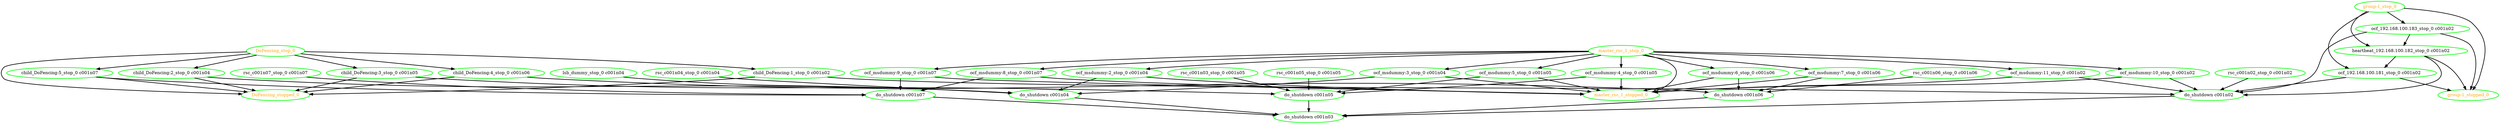  digraph "g" {
"DoFencing_stop_0" -> "DoFencing_stopped_0" [ style = bold]
"DoFencing_stop_0" -> "child_DoFencing:1_stop_0 c001n02" [ style = bold]
"DoFencing_stop_0" -> "child_DoFencing:2_stop_0 c001n04" [ style = bold]
"DoFencing_stop_0" -> "child_DoFencing:3_stop_0 c001n05" [ style = bold]
"DoFencing_stop_0" -> "child_DoFencing:4_stop_0 c001n06" [ style = bold]
"DoFencing_stop_0" -> "child_DoFencing:5_stop_0 c001n07" [ style = bold]
"DoFencing_stop_0" [ style=bold color="green" fontcolor="orange" ]
"DoFencing_stopped_0" [ style=bold color="green" fontcolor="orange" ]
"child_DoFencing:1_stop_0 c001n02" -> "DoFencing_stopped_0" [ style = bold]
"child_DoFencing:1_stop_0 c001n02" -> "do_shutdown c001n02" [ style = bold]
"child_DoFencing:1_stop_0 c001n02" [ style=bold color="green" fontcolor="black" ]
"child_DoFencing:2_stop_0 c001n04" -> "DoFencing_stopped_0" [ style = bold]
"child_DoFencing:2_stop_0 c001n04" -> "do_shutdown c001n04" [ style = bold]
"child_DoFencing:2_stop_0 c001n04" [ style=bold color="green" fontcolor="black" ]
"child_DoFencing:3_stop_0 c001n05" -> "DoFencing_stopped_0" [ style = bold]
"child_DoFencing:3_stop_0 c001n05" -> "do_shutdown c001n05" [ style = bold]
"child_DoFencing:3_stop_0 c001n05" [ style=bold color="green" fontcolor="black" ]
"child_DoFencing:4_stop_0 c001n06" -> "DoFencing_stopped_0" [ style = bold]
"child_DoFencing:4_stop_0 c001n06" -> "do_shutdown c001n06" [ style = bold]
"child_DoFencing:4_stop_0 c001n06" [ style=bold color="green" fontcolor="black" ]
"child_DoFencing:5_stop_0 c001n07" -> "DoFencing_stopped_0" [ style = bold]
"child_DoFencing:5_stop_0 c001n07" -> "do_shutdown c001n07" [ style = bold]
"child_DoFencing:5_stop_0 c001n07" [ style=bold color="green" fontcolor="black" ]
"do_shutdown c001n02" -> "do_shutdown c001n03" [ style = bold]
"do_shutdown c001n02" [ style=bold color="green" fontcolor="black" ]
"do_shutdown c001n03" [ style=bold color="green" fontcolor="black" ]
"do_shutdown c001n04" -> "do_shutdown c001n03" [ style = bold]
"do_shutdown c001n04" [ style=bold color="green" fontcolor="black" ]
"do_shutdown c001n05" -> "do_shutdown c001n03" [ style = bold]
"do_shutdown c001n05" [ style=bold color="green" fontcolor="black" ]
"do_shutdown c001n06" -> "do_shutdown c001n03" [ style = bold]
"do_shutdown c001n06" [ style=bold color="green" fontcolor="black" ]
"do_shutdown c001n07" -> "do_shutdown c001n03" [ style = bold]
"do_shutdown c001n07" [ style=bold color="green" fontcolor="black" ]
"group-1_stop_0" -> "group-1_stopped_0" [ style = bold]
"group-1_stop_0" -> "heartbeat_192.168.100.182_stop_0 c001n02" [ style = bold]
"group-1_stop_0" -> "ocf_192.168.100.181_stop_0 c001n02" [ style = bold]
"group-1_stop_0" -> "ocf_192.168.100.183_stop_0 c001n02" [ style = bold]
"group-1_stop_0" [ style=bold color="green" fontcolor="orange" ]
"group-1_stopped_0" [ style=bold color="green" fontcolor="orange" ]
"heartbeat_192.168.100.182_stop_0 c001n02" -> "do_shutdown c001n02" [ style = bold]
"heartbeat_192.168.100.182_stop_0 c001n02" -> "group-1_stopped_0" [ style = bold]
"heartbeat_192.168.100.182_stop_0 c001n02" -> "ocf_192.168.100.181_stop_0 c001n02" [ style = bold]
"heartbeat_192.168.100.182_stop_0 c001n02" [ style=bold color="green" fontcolor="black" ]
"lsb_dummy_stop_0 c001n04" -> "do_shutdown c001n04" [ style = bold]
"lsb_dummy_stop_0 c001n04" [ style=bold color="green" fontcolor="black" ]
"master_rsc_1_stop_0" -> "master_rsc_1_stopped_0" [ style = bold]
"master_rsc_1_stop_0" -> "ocf_msdummy:10_stop_0 c001n02" [ style = bold]
"master_rsc_1_stop_0" -> "ocf_msdummy:11_stop_0 c001n02" [ style = bold]
"master_rsc_1_stop_0" -> "ocf_msdummy:2_stop_0 c001n04" [ style = bold]
"master_rsc_1_stop_0" -> "ocf_msdummy:3_stop_0 c001n04" [ style = bold]
"master_rsc_1_stop_0" -> "ocf_msdummy:4_stop_0 c001n05" [ style = bold]
"master_rsc_1_stop_0" -> "ocf_msdummy:5_stop_0 c001n05" [ style = bold]
"master_rsc_1_stop_0" -> "ocf_msdummy:6_stop_0 c001n06" [ style = bold]
"master_rsc_1_stop_0" -> "ocf_msdummy:7_stop_0 c001n06" [ style = bold]
"master_rsc_1_stop_0" -> "ocf_msdummy:8_stop_0 c001n07" [ style = bold]
"master_rsc_1_stop_0" -> "ocf_msdummy:9_stop_0 c001n07" [ style = bold]
"master_rsc_1_stop_0" [ style=bold color="green" fontcolor="orange" ]
"master_rsc_1_stopped_0" [ style=bold color="green" fontcolor="orange" ]
"ocf_192.168.100.181_stop_0 c001n02" -> "do_shutdown c001n02" [ style = bold]
"ocf_192.168.100.181_stop_0 c001n02" -> "group-1_stopped_0" [ style = bold]
"ocf_192.168.100.181_stop_0 c001n02" [ style=bold color="green" fontcolor="black" ]
"ocf_192.168.100.183_stop_0 c001n02" -> "do_shutdown c001n02" [ style = bold]
"ocf_192.168.100.183_stop_0 c001n02" -> "group-1_stopped_0" [ style = bold]
"ocf_192.168.100.183_stop_0 c001n02" -> "heartbeat_192.168.100.182_stop_0 c001n02" [ style = bold]
"ocf_192.168.100.183_stop_0 c001n02" [ style=bold color="green" fontcolor="black" ]
"ocf_msdummy:10_stop_0 c001n02" -> "do_shutdown c001n02" [ style = bold]
"ocf_msdummy:10_stop_0 c001n02" -> "master_rsc_1_stopped_0" [ style = bold]
"ocf_msdummy:10_stop_0 c001n02" [ style=bold color="green" fontcolor="black" ]
"ocf_msdummy:11_stop_0 c001n02" -> "do_shutdown c001n02" [ style = bold]
"ocf_msdummy:11_stop_0 c001n02" -> "master_rsc_1_stopped_0" [ style = bold]
"ocf_msdummy:11_stop_0 c001n02" [ style=bold color="green" fontcolor="black" ]
"ocf_msdummy:2_stop_0 c001n04" -> "do_shutdown c001n04" [ style = bold]
"ocf_msdummy:2_stop_0 c001n04" -> "master_rsc_1_stopped_0" [ style = bold]
"ocf_msdummy:2_stop_0 c001n04" [ style=bold color="green" fontcolor="black" ]
"ocf_msdummy:3_stop_0 c001n04" -> "do_shutdown c001n04" [ style = bold]
"ocf_msdummy:3_stop_0 c001n04" -> "master_rsc_1_stopped_0" [ style = bold]
"ocf_msdummy:3_stop_0 c001n04" [ style=bold color="green" fontcolor="black" ]
"ocf_msdummy:4_stop_0 c001n05" -> "do_shutdown c001n05" [ style = bold]
"ocf_msdummy:4_stop_0 c001n05" -> "master_rsc_1_stopped_0" [ style = bold]
"ocf_msdummy:4_stop_0 c001n05" [ style=bold color="green" fontcolor="black" ]
"ocf_msdummy:5_stop_0 c001n05" -> "do_shutdown c001n05" [ style = bold]
"ocf_msdummy:5_stop_0 c001n05" -> "master_rsc_1_stopped_0" [ style = bold]
"ocf_msdummy:5_stop_0 c001n05" [ style=bold color="green" fontcolor="black" ]
"ocf_msdummy:6_stop_0 c001n06" -> "do_shutdown c001n06" [ style = bold]
"ocf_msdummy:6_stop_0 c001n06" -> "master_rsc_1_stopped_0" [ style = bold]
"ocf_msdummy:6_stop_0 c001n06" [ style=bold color="green" fontcolor="black" ]
"ocf_msdummy:7_stop_0 c001n06" -> "do_shutdown c001n06" [ style = bold]
"ocf_msdummy:7_stop_0 c001n06" -> "master_rsc_1_stopped_0" [ style = bold]
"ocf_msdummy:7_stop_0 c001n06" [ style=bold color="green" fontcolor="black" ]
"ocf_msdummy:8_stop_0 c001n07" -> "do_shutdown c001n07" [ style = bold]
"ocf_msdummy:8_stop_0 c001n07" -> "master_rsc_1_stopped_0" [ style = bold]
"ocf_msdummy:8_stop_0 c001n07" [ style=bold color="green" fontcolor="black" ]
"ocf_msdummy:9_stop_0 c001n07" -> "do_shutdown c001n07" [ style = bold]
"ocf_msdummy:9_stop_0 c001n07" -> "master_rsc_1_stopped_0" [ style = bold]
"ocf_msdummy:9_stop_0 c001n07" [ style=bold color="green" fontcolor="black" ]
"rsc_c001n02_stop_0 c001n02" -> "do_shutdown c001n02" [ style = bold]
"rsc_c001n02_stop_0 c001n02" [ style=bold color="green" fontcolor="black" ]
"rsc_c001n03_stop_0 c001n05" -> "do_shutdown c001n05" [ style = bold]
"rsc_c001n03_stop_0 c001n05" [ style=bold color="green" fontcolor="black" ]
"rsc_c001n04_stop_0 c001n04" -> "do_shutdown c001n04" [ style = bold]
"rsc_c001n04_stop_0 c001n04" [ style=bold color="green" fontcolor="black" ]
"rsc_c001n05_stop_0 c001n05" -> "do_shutdown c001n05" [ style = bold]
"rsc_c001n05_stop_0 c001n05" [ style=bold color="green" fontcolor="black" ]
"rsc_c001n06_stop_0 c001n06" -> "do_shutdown c001n06" [ style = bold]
"rsc_c001n06_stop_0 c001n06" [ style=bold color="green" fontcolor="black" ]
"rsc_c001n07_stop_0 c001n07" -> "do_shutdown c001n07" [ style = bold]
"rsc_c001n07_stop_0 c001n07" [ style=bold color="green" fontcolor="black" ]
}
